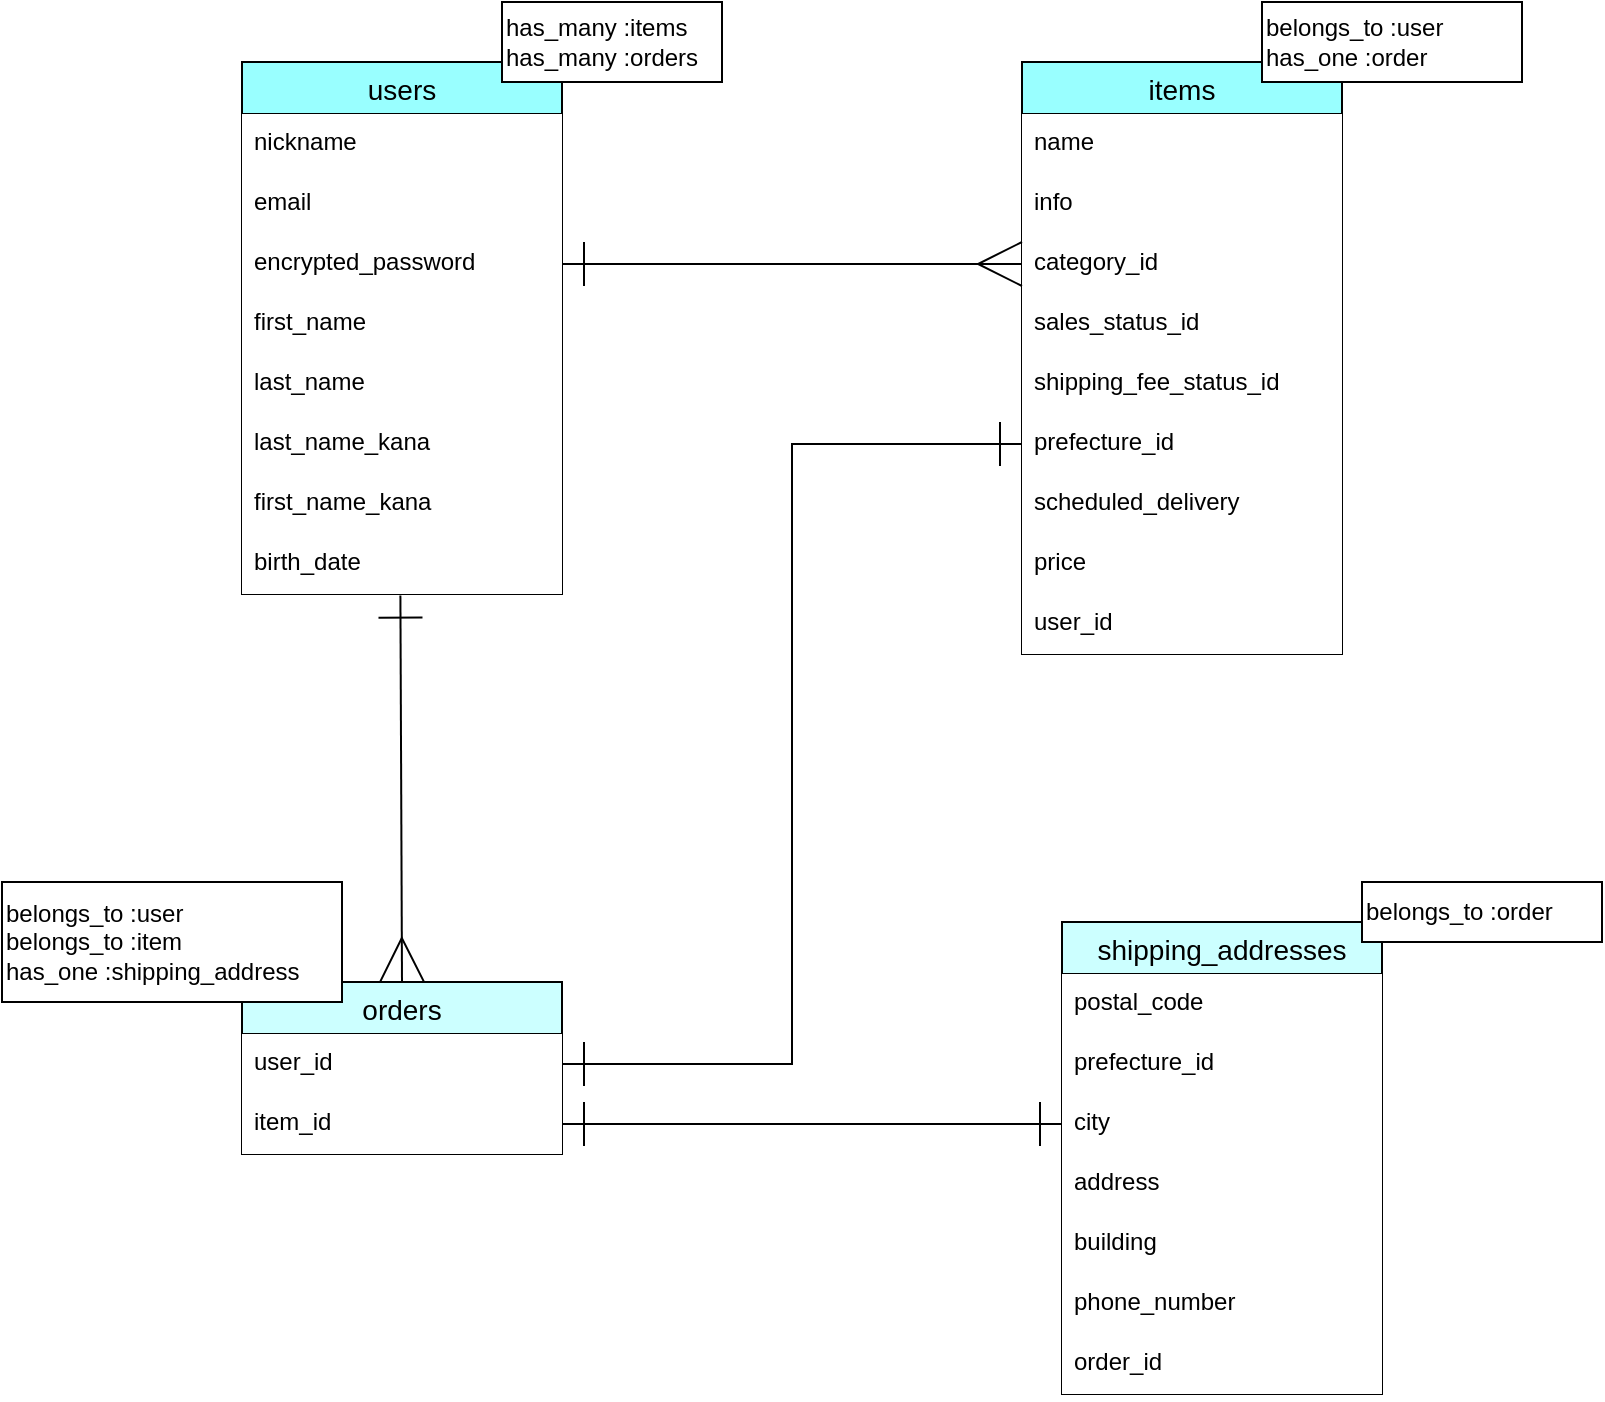 <mxfile>
    <diagram id="IkrjwT0VWfXNJSSL9yUQ" name="ページ1">
        <mxGraphModel dx="1973" dy="851" grid="1" gridSize="10" guides="1" tooltips="1" connect="1" arrows="1" fold="1" page="1" pageScale="1" pageWidth="827" pageHeight="1169" math="0" shadow="0">
            <root>
                <mxCell id="0"/>
                <mxCell id="1" parent="0"/>
                <mxCell id="51" value="users" style="swimlane;fontStyle=0;childLayout=stackLayout;horizontal=1;startSize=26;horizontalStack=0;resizeParent=1;resizeParentMax=0;resizeLast=0;collapsible=1;marginBottom=0;align=center;fontSize=14;fillColor=#99FFFF;" parent="1" vertex="1">
                    <mxGeometry x="110" y="90" width="160" height="266" as="geometry"/>
                </mxCell>
                <mxCell id="52" value="nickname" style="text;spacingLeft=4;spacingRight=4;overflow=hidden;rotatable=0;points=[[0,0.5],[1,0.5]];portConstraint=eastwest;fontSize=12;fillColor=default;" parent="51" vertex="1">
                    <mxGeometry y="26" width="160" height="30" as="geometry"/>
                </mxCell>
                <mxCell id="53" value="email " style="text;spacingLeft=4;spacingRight=4;overflow=hidden;rotatable=0;points=[[0,0.5],[1,0.5]];portConstraint=eastwest;fontSize=12;fillColor=default;" parent="51" vertex="1">
                    <mxGeometry y="56" width="160" height="30" as="geometry"/>
                </mxCell>
                <mxCell id="54" value="encrypted_password" style="text;spacingLeft=4;spacingRight=4;overflow=hidden;rotatable=0;points=[[0,0.5],[1,0.5]];portConstraint=eastwest;fontSize=12;fillColor=default;" parent="51" vertex="1">
                    <mxGeometry y="86" width="160" height="30" as="geometry"/>
                </mxCell>
                <mxCell id="73" value="first_name" style="text;spacingLeft=4;spacingRight=4;overflow=hidden;rotatable=0;points=[[0,0.5],[1,0.5]];portConstraint=eastwest;fontSize=12;fillColor=default;" parent="51" vertex="1">
                    <mxGeometry y="116" width="160" height="30" as="geometry"/>
                </mxCell>
                <mxCell id="74" value="last_name" style="text;spacingLeft=4;spacingRight=4;overflow=hidden;rotatable=0;points=[[0,0.5],[1,0.5]];portConstraint=eastwest;fontSize=12;fillColor=default;" parent="51" vertex="1">
                    <mxGeometry y="146" width="160" height="30" as="geometry"/>
                </mxCell>
                <mxCell id="76" value="last_name_kana" style="text;spacingLeft=4;spacingRight=4;overflow=hidden;rotatable=0;points=[[0,0.5],[1,0.5]];portConstraint=eastwest;fontSize=12;fillColor=default;" parent="51" vertex="1">
                    <mxGeometry y="176" width="160" height="30" as="geometry"/>
                </mxCell>
                <mxCell id="75" value="first_name_kana" style="text;spacingLeft=4;spacingRight=4;overflow=hidden;rotatable=0;points=[[0,0.5],[1,0.5]];portConstraint=eastwest;fontSize=12;fillColor=default;" parent="51" vertex="1">
                    <mxGeometry y="206" width="160" height="30" as="geometry"/>
                </mxCell>
                <mxCell id="77" value="birth_date" style="text;spacingLeft=4;spacingRight=4;overflow=hidden;rotatable=0;points=[[0,0.5],[1,0.5]];portConstraint=eastwest;fontSize=12;fillColor=default;" parent="51" vertex="1">
                    <mxGeometry y="236" width="160" height="30" as="geometry"/>
                </mxCell>
                <mxCell id="55" value="items" style="swimlane;fontStyle=0;childLayout=stackLayout;horizontal=1;startSize=26;horizontalStack=0;resizeParent=1;resizeParentMax=0;resizeLast=0;collapsible=1;marginBottom=0;align=center;fontSize=14;fillColor=#99FFFF;" parent="1" vertex="1">
                    <mxGeometry x="500" y="90" width="160" height="296" as="geometry"/>
                </mxCell>
                <mxCell id="57" value="name" style="text;spacingLeft=4;spacingRight=4;overflow=hidden;rotatable=0;points=[[0,0.5],[1,0.5]];portConstraint=eastwest;fontSize=12;fillColor=default;" parent="55" vertex="1">
                    <mxGeometry y="26" width="160" height="30" as="geometry"/>
                </mxCell>
                <mxCell id="58" value="info" style="text;spacingLeft=4;spacingRight=4;overflow=hidden;rotatable=0;points=[[0,0.5],[1,0.5]];portConstraint=eastwest;fontSize=12;fillColor=default;" parent="55" vertex="1">
                    <mxGeometry y="56" width="160" height="30" as="geometry"/>
                </mxCell>
                <mxCell id="78" value="category_id" style="text;spacingLeft=4;spacingRight=4;overflow=hidden;rotatable=0;points=[[0,0.5],[1,0.5]];portConstraint=eastwest;fontSize=12;fillColor=default;" parent="55" vertex="1">
                    <mxGeometry y="86" width="160" height="30" as="geometry"/>
                </mxCell>
                <mxCell id="79" value="sales_status_id" style="text;spacingLeft=4;spacingRight=4;overflow=hidden;rotatable=0;points=[[0,0.5],[1,0.5]];portConstraint=eastwest;fontSize=12;fillColor=default;" parent="55" vertex="1">
                    <mxGeometry y="116" width="160" height="30" as="geometry"/>
                </mxCell>
                <mxCell id="80" value="shipping_fee_status_id" style="text;spacingLeft=4;spacingRight=4;overflow=hidden;rotatable=0;points=[[0,0.5],[1,0.5]];portConstraint=eastwest;fontSize=12;fillColor=default;" parent="55" vertex="1">
                    <mxGeometry y="146" width="160" height="30" as="geometry"/>
                </mxCell>
                <mxCell id="81" value="prefecture_id" style="text;spacingLeft=4;spacingRight=4;overflow=hidden;rotatable=0;points=[[0,0.5],[1,0.5]];portConstraint=eastwest;fontSize=12;fillColor=default;" parent="55" vertex="1">
                    <mxGeometry y="176" width="160" height="30" as="geometry"/>
                </mxCell>
                <mxCell id="82" value="scheduled_delivery" style="text;spacingLeft=4;spacingRight=4;overflow=hidden;rotatable=0;points=[[0,0.5],[1,0.5]];portConstraint=eastwest;fontSize=12;fillColor=default;" parent="55" vertex="1">
                    <mxGeometry y="206" width="160" height="30" as="geometry"/>
                </mxCell>
                <mxCell id="83" value="price" style="text;spacingLeft=4;spacingRight=4;overflow=hidden;rotatable=0;points=[[0,0.5],[1,0.5]];portConstraint=eastwest;fontSize=12;fillColor=default;" parent="55" vertex="1">
                    <mxGeometry y="236" width="160" height="30" as="geometry"/>
                </mxCell>
                <mxCell id="115" value="user_id" style="text;spacingLeft=4;spacingRight=4;overflow=hidden;rotatable=0;points=[[0,0.5],[1,0.5]];portConstraint=eastwest;fontSize=12;fillColor=default;" vertex="1" parent="55">
                    <mxGeometry y="266" width="160" height="30" as="geometry"/>
                </mxCell>
                <mxCell id="69" value="shipping_addresses" style="swimlane;fontStyle=0;childLayout=stackLayout;horizontal=1;startSize=26;horizontalStack=0;resizeParent=1;resizeParentMax=0;resizeLast=0;collapsible=1;marginBottom=0;align=center;fontSize=14;fillColor=#CCFFFF;" parent="1" vertex="1">
                    <mxGeometry x="520" y="520" width="160" height="236" as="geometry"/>
                </mxCell>
                <mxCell id="70" value="postal_code" style="text;spacingLeft=4;spacingRight=4;overflow=hidden;rotatable=0;points=[[0,0.5],[1,0.5]];portConstraint=eastwest;fontSize=12;fillColor=default;" parent="69" vertex="1">
                    <mxGeometry y="26" width="160" height="30" as="geometry"/>
                </mxCell>
                <mxCell id="71" value="prefecture_id" style="text;spacingLeft=4;spacingRight=4;overflow=hidden;rotatable=0;points=[[0,0.5],[1,0.5]];portConstraint=eastwest;fontSize=12;fillColor=default;" parent="69" vertex="1">
                    <mxGeometry y="56" width="160" height="30" as="geometry"/>
                </mxCell>
                <mxCell id="72" value="city" style="text;spacingLeft=4;spacingRight=4;overflow=hidden;rotatable=0;points=[[0,0.5],[1,0.5]];portConstraint=eastwest;fontSize=12;fillColor=default;" parent="69" vertex="1">
                    <mxGeometry y="86" width="160" height="30" as="geometry"/>
                </mxCell>
                <mxCell id="91" value="address" style="text;spacingLeft=4;spacingRight=4;overflow=hidden;rotatable=0;points=[[0,0.5],[1,0.5]];portConstraint=eastwest;fontSize=12;fillColor=default;" parent="69" vertex="1">
                    <mxGeometry y="116" width="160" height="30" as="geometry"/>
                </mxCell>
                <mxCell id="92" value="building" style="text;spacingLeft=4;spacingRight=4;overflow=hidden;rotatable=0;points=[[0,0.5],[1,0.5]];portConstraint=eastwest;fontSize=12;fillColor=default;" parent="69" vertex="1">
                    <mxGeometry y="146" width="160" height="30" as="geometry"/>
                </mxCell>
                <mxCell id="93" value="phone_number" style="text;spacingLeft=4;spacingRight=4;overflow=hidden;rotatable=0;points=[[0,0.5],[1,0.5]];portConstraint=eastwest;fontSize=12;fillColor=default;" parent="69" vertex="1">
                    <mxGeometry y="176" width="160" height="30" as="geometry"/>
                </mxCell>
                <mxCell id="116" value="order_id" style="text;spacingLeft=4;spacingRight=4;overflow=hidden;rotatable=0;points=[[0,0.5],[1,0.5]];portConstraint=eastwest;fontSize=12;fillColor=default;" vertex="1" parent="69">
                    <mxGeometry y="206" width="160" height="30" as="geometry"/>
                </mxCell>
                <mxCell id="108" style="edgeStyle=none;html=1;exitX=0.5;exitY=0;exitDx=0;exitDy=0;entryX=0.495;entryY=1.027;entryDx=0;entryDy=0;entryPerimeter=0;endArrow=ERone;endFill=0;startArrow=ERmany;startFill=0;endSize=20;startSize=20;" edge="1" parent="1" source="94" target="77">
                    <mxGeometry relative="1" as="geometry"/>
                </mxCell>
                <mxCell id="94" value="orders" style="swimlane;fontStyle=0;childLayout=stackLayout;horizontal=1;startSize=26;horizontalStack=0;resizeParent=1;resizeParentMax=0;resizeLast=0;collapsible=1;marginBottom=0;align=center;fontSize=14;fillColor=#CCFFFF;" parent="1" vertex="1">
                    <mxGeometry x="110" y="550" width="160" height="86" as="geometry"/>
                </mxCell>
                <mxCell id="95" value="user_id" style="text;spacingLeft=4;spacingRight=4;overflow=hidden;rotatable=0;points=[[0,0.5],[1,0.5]];portConstraint=eastwest;fontSize=12;fillColor=default;" parent="94" vertex="1">
                    <mxGeometry y="26" width="160" height="30" as="geometry"/>
                </mxCell>
                <mxCell id="96" value="item_id" style="text;spacingLeft=4;spacingRight=4;overflow=hidden;rotatable=0;points=[[0,0.5],[1,0.5]];portConstraint=eastwest;fontSize=12;fillColor=default;" parent="94" vertex="1">
                    <mxGeometry y="56" width="160" height="30" as="geometry"/>
                </mxCell>
                <mxCell id="109" style="edgeStyle=none;html=1;exitX=1;exitY=0.5;exitDx=0;exitDy=0;endArrow=ERmany;endFill=0;startArrow=ERone;startFill=0;endSize=20;startSize=20;entryX=0;entryY=0.5;entryDx=0;entryDy=0;" edge="1" parent="1" source="54" target="78">
                    <mxGeometry relative="1" as="geometry">
                        <mxPoint x="490" y="190" as="targetPoint"/>
                    </mxGeometry>
                </mxCell>
                <mxCell id="110" style="edgeStyle=none;html=1;exitX=0;exitY=0.5;exitDx=0;exitDy=0;entryX=1;entryY=0.5;entryDx=0;entryDy=0;endArrow=ERone;endFill=0;startArrow=ERone;startFill=0;endSize=20;startSize=20;" edge="1" parent="1" source="72" target="96">
                    <mxGeometry relative="1" as="geometry">
                        <mxPoint x="320.8" y="643.19" as="sourcePoint"/>
                        <mxPoint x="320.0" y="540" as="targetPoint"/>
                    </mxGeometry>
                </mxCell>
                <mxCell id="111" style="edgeStyle=orthogonalEdgeStyle;html=1;entryX=1;entryY=0.5;entryDx=0;entryDy=0;endArrow=ERone;endFill=0;startArrow=ERone;startFill=0;endSize=20;startSize=20;exitX=0;exitY=0.5;exitDx=0;exitDy=0;strokeWidth=1;rounded=0;" edge="1" parent="1" source="81" target="95">
                    <mxGeometry relative="1" as="geometry">
                        <mxPoint x="350" y="440" as="sourcePoint"/>
                        <mxPoint x="280" y="579.5" as="targetPoint"/>
                    </mxGeometry>
                </mxCell>
                <mxCell id="112" value="has_many :items&lt;br&gt;has_many :orders" style="whiteSpace=wrap;html=1;align=left;" vertex="1" parent="1">
                    <mxGeometry x="240" y="60" width="110" height="40" as="geometry"/>
                </mxCell>
                <mxCell id="113" value="belongs_to :user&lt;br&gt;has_one :order" style="whiteSpace=wrap;html=1;align=left;" vertex="1" parent="1">
                    <mxGeometry x="620" y="60" width="130" height="40" as="geometry"/>
                </mxCell>
                <mxCell id="114" value="belongs_to :user&lt;br&gt;belongs_to :item&lt;br&gt;has_one :shipping_address" style="whiteSpace=wrap;html=1;align=left;" vertex="1" parent="1">
                    <mxGeometry x="-10" y="500" width="170" height="60" as="geometry"/>
                </mxCell>
                <mxCell id="117" value="belongs_to :order" style="whiteSpace=wrap;html=1;align=left;" vertex="1" parent="1">
                    <mxGeometry x="670" y="500" width="120" height="30" as="geometry"/>
                </mxCell>
            </root>
        </mxGraphModel>
    </diagram>
</mxfile>